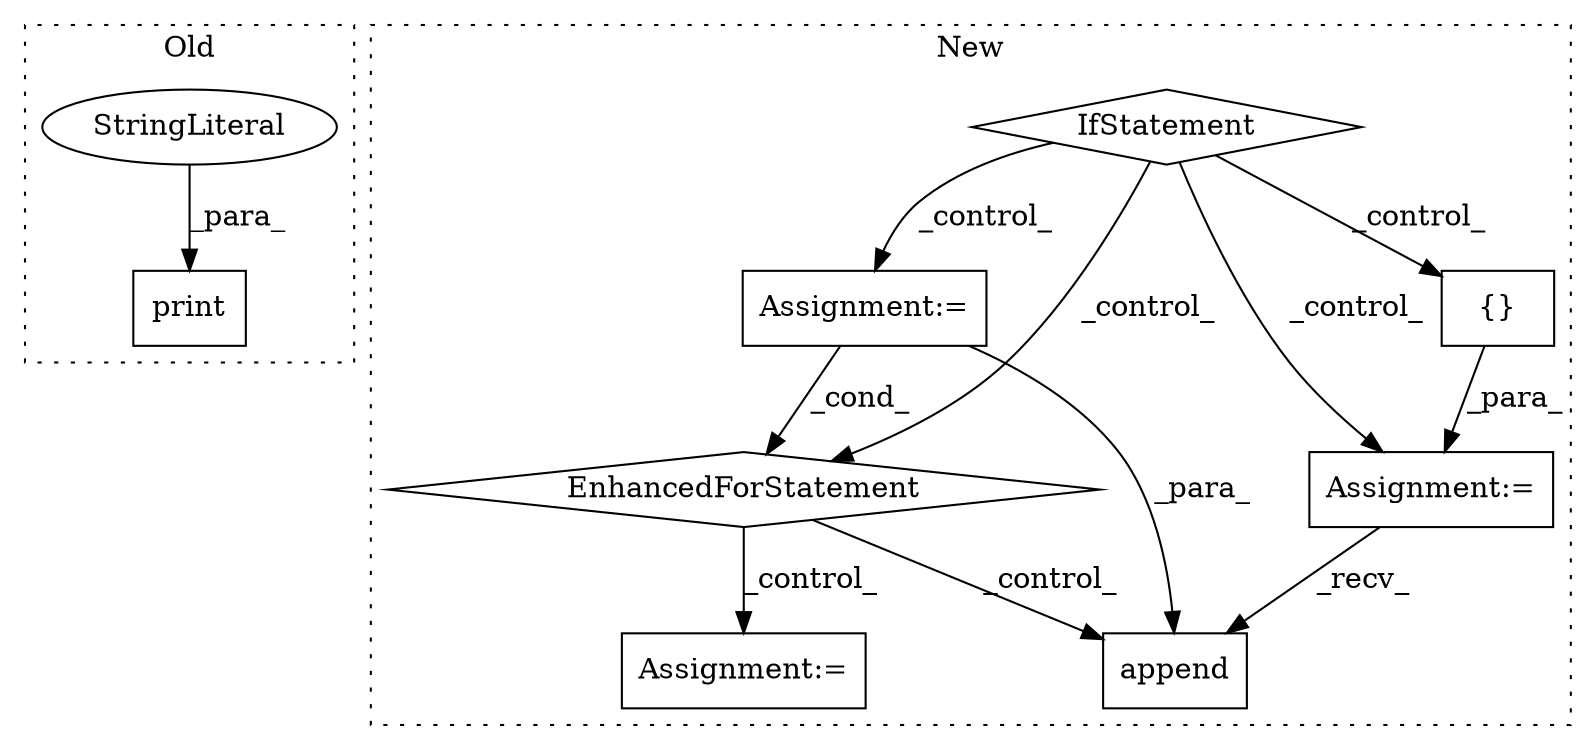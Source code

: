 digraph G {
subgraph cluster0 {
1 [label="print" a="32" s="2924,2945" l="6,1" shape="box"];
7 [label="StringLiteral" a="45" s="2930" l="15" shape="ellipse"];
label = "Old";
style="dotted";
}
subgraph cluster1 {
2 [label="append" a="32" s="2821,2829" l="7,1" shape="box"];
3 [label="Assignment:=" a="7" s="2449" l="1" shape="box"];
4 [label="{}" a="4" s="2459" l="2" shape="box"];
5 [label="EnhancedForStatement" a="70" s="2545,2639" l="61,2" shape="diamond"];
6 [label="Assignment:=" a="7" s="2545,2639" l="61,2" shape="box"];
8 [label="Assignment:=" a="7" s="2869" l="2" shape="box"];
9 [label="IfStatement" a="25" s="2399,2417" l="4,2" shape="diamond"];
label = "New";
style="dotted";
}
3 -> 2 [label="_recv_"];
4 -> 3 [label="_para_"];
5 -> 8 [label="_control_"];
5 -> 2 [label="_control_"];
6 -> 5 [label="_cond_"];
6 -> 2 [label="_para_"];
7 -> 1 [label="_para_"];
9 -> 6 [label="_control_"];
9 -> 4 [label="_control_"];
9 -> 5 [label="_control_"];
9 -> 3 [label="_control_"];
}